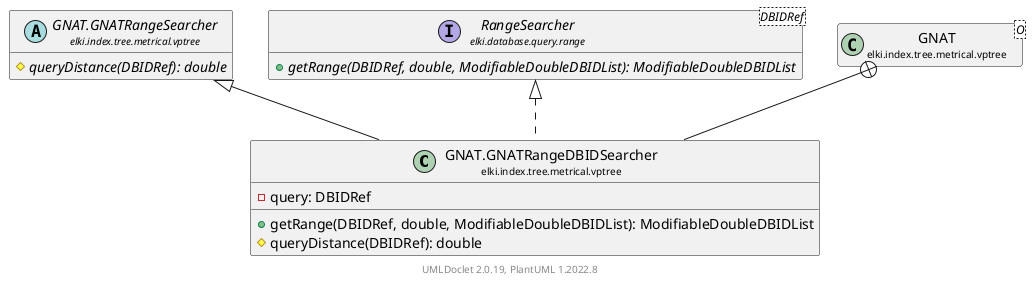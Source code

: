 @startuml
    remove .*\.(Instance|Par|Parameterizer|Factory)$
    set namespaceSeparator none
    hide empty fields
    hide empty methods

    class "<size:14>GNAT.GNATRangeDBIDSearcher\n<size:10>elki.index.tree.metrical.vptree" as elki.index.tree.metrical.vptree.GNAT.GNATRangeDBIDSearcher [[GNAT.GNATRangeDBIDSearcher.html]] {
        -query: DBIDRef
        +getRange(DBIDRef, double, ModifiableDoubleDBIDList): ModifiableDoubleDBIDList
        #queryDistance(DBIDRef): double
    }

    abstract class "<size:14>GNAT.GNATRangeSearcher\n<size:10>elki.index.tree.metrical.vptree" as elki.index.tree.metrical.vptree.GNAT.GNATRangeSearcher [[GNAT.GNATRangeSearcher.html]] {
        {abstract} #queryDistance(DBIDRef): double
    }
    interface "<size:14>RangeSearcher\n<size:10>elki.database.query.range" as elki.database.query.range.RangeSearcher<DBIDRef> [[../../../../database/query/range/RangeSearcher.html]] {
        {abstract} +getRange(DBIDRef, double, ModifiableDoubleDBIDList): ModifiableDoubleDBIDList
    }
    class "<size:14>GNAT\n<size:10>elki.index.tree.metrical.vptree" as elki.index.tree.metrical.vptree.GNAT<O> [[GNAT.html]]

    elki.index.tree.metrical.vptree.GNAT.GNATRangeSearcher <|-- elki.index.tree.metrical.vptree.GNAT.GNATRangeDBIDSearcher
    elki.database.query.range.RangeSearcher <|.. elki.index.tree.metrical.vptree.GNAT.GNATRangeDBIDSearcher
    elki.index.tree.metrical.vptree.GNAT +-- elki.index.tree.metrical.vptree.GNAT.GNATRangeDBIDSearcher

    center footer UMLDoclet 2.0.19, PlantUML 1.2022.8
@enduml
